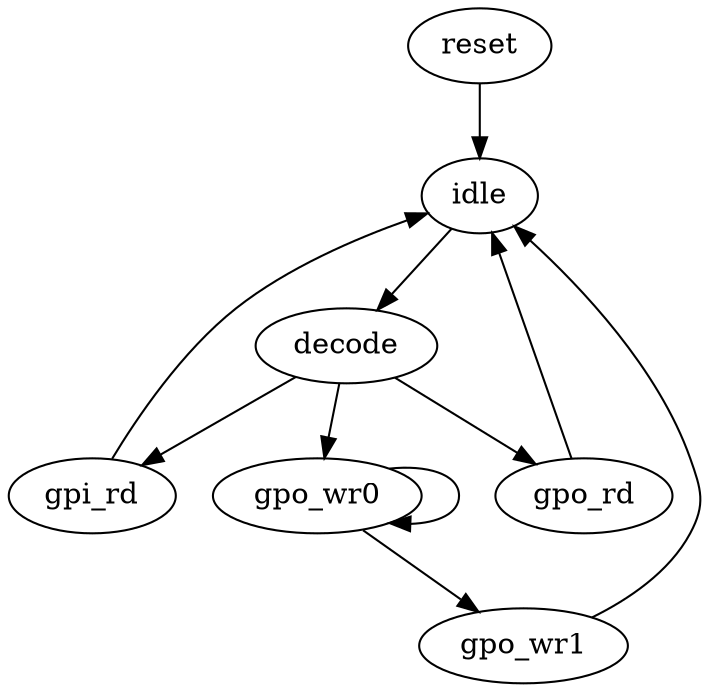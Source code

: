 
digraph FSM {
    
    reset   -> idle;

    idle    -> decode
    
    decode  -> gpi_rd;
    decode  -> gpo_rd;
    decode  -> gpo_wr0;

    gpi_rd  -> idle;

    gpo_rd  -> idle;

    gpo_wr0 -> gpo_wr0;
    gpo_wr0 -> gpo_wr1;
    
    gpo_wr1 -> idle;

}
